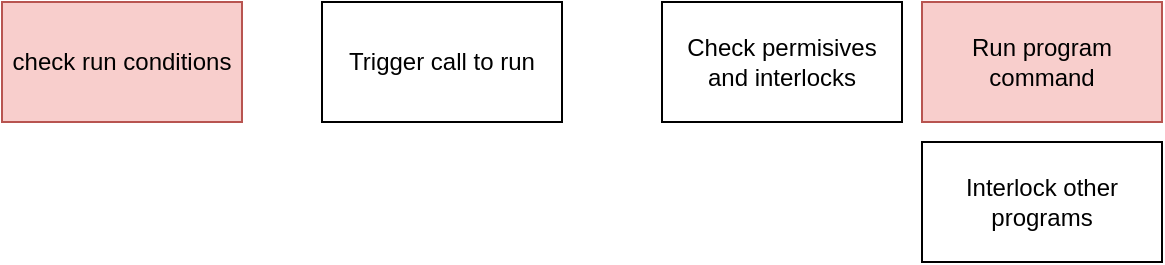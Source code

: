 <mxfile version="22.0.7" type="github">
  <diagram name="Page-1" id="6gq-LrP_e8F04ZfTA68R">
    <mxGraphModel dx="913" dy="471" grid="1" gridSize="10" guides="1" tooltips="1" connect="1" arrows="1" fold="1" page="1" pageScale="1" pageWidth="850" pageHeight="1100" math="0" shadow="0">
      <root>
        <mxCell id="0" />
        <mxCell id="1" parent="0" />
        <mxCell id="JlZ-dTsNZj95f-s78z4D-1" value="Run program command" style="rounded=0;whiteSpace=wrap;html=1;fillColor=#f8cecc;strokeColor=#b85450;" vertex="1" parent="1">
          <mxGeometry x="550" y="680" width="120" height="60" as="geometry" />
        </mxCell>
        <mxCell id="JlZ-dTsNZj95f-s78z4D-2" value="Check permisives and interlocks&lt;br&gt;" style="rounded=0;whiteSpace=wrap;html=1;" vertex="1" parent="1">
          <mxGeometry x="420" y="680" width="120" height="60" as="geometry" />
        </mxCell>
        <mxCell id="JlZ-dTsNZj95f-s78z4D-3" value="Interlock other programs" style="rounded=0;whiteSpace=wrap;html=1;" vertex="1" parent="1">
          <mxGeometry x="550" y="750" width="120" height="60" as="geometry" />
        </mxCell>
        <mxCell id="JlZ-dTsNZj95f-s78z4D-4" value="Trigger call to run&lt;br&gt;" style="rounded=0;whiteSpace=wrap;html=1;" vertex="1" parent="1">
          <mxGeometry x="250" y="680" width="120" height="60" as="geometry" />
        </mxCell>
        <mxCell id="JlZ-dTsNZj95f-s78z4D-5" value="check run conditions&lt;br&gt;" style="rounded=0;whiteSpace=wrap;html=1;fillColor=#f8cecc;strokeColor=#b85450;" vertex="1" parent="1">
          <mxGeometry x="90" y="680" width="120" height="60" as="geometry" />
        </mxCell>
      </root>
    </mxGraphModel>
  </diagram>
</mxfile>
